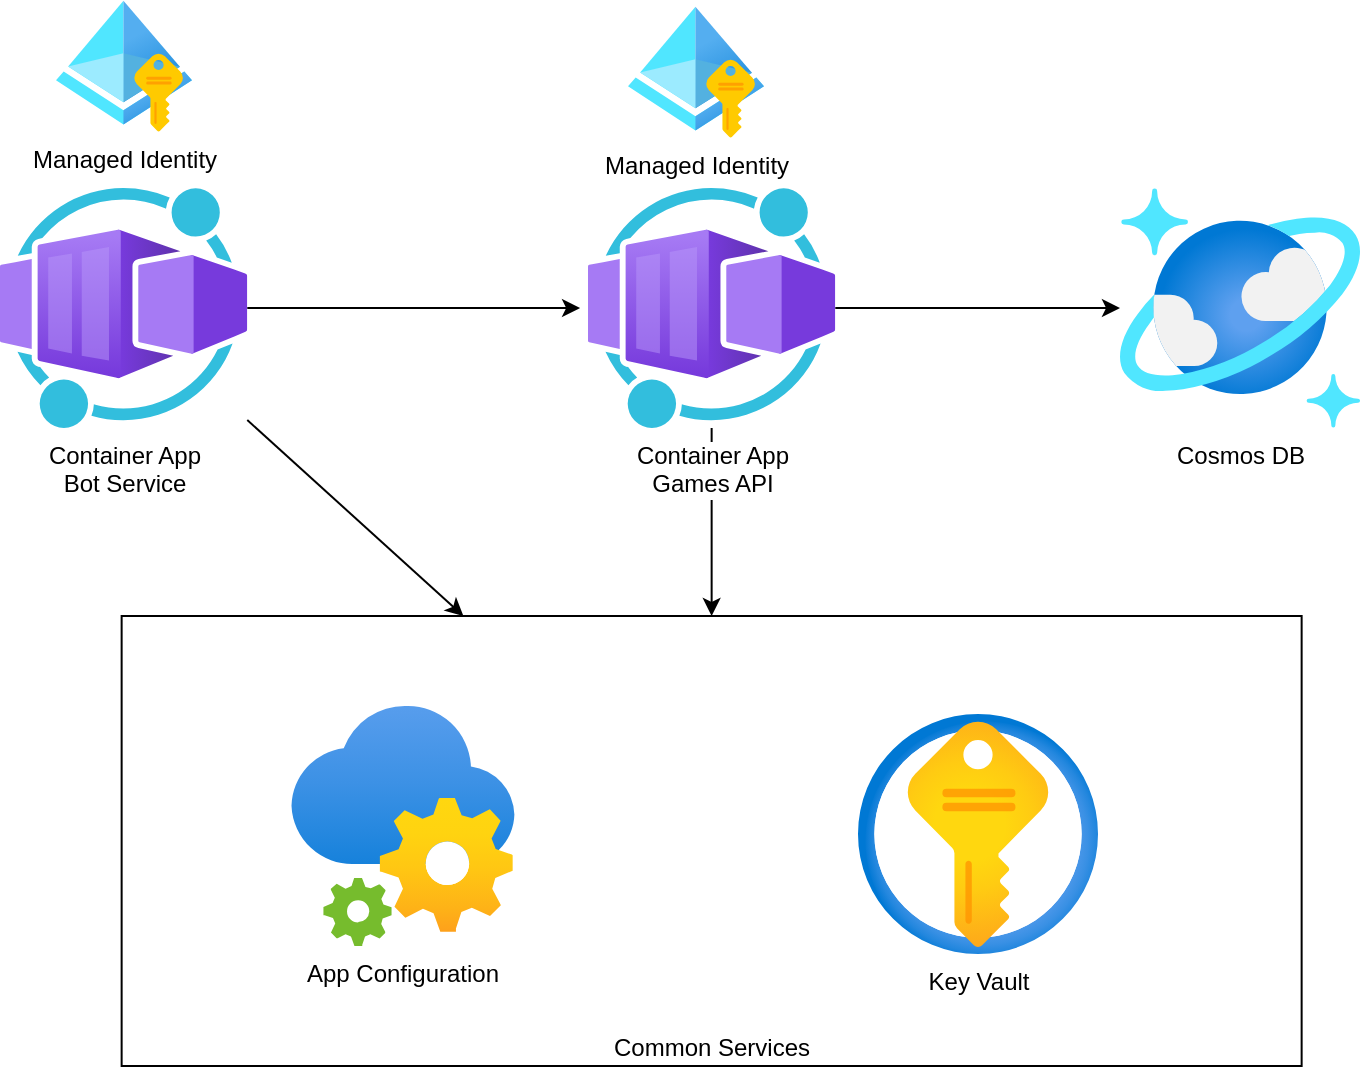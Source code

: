 <mxfile version="22.0.2" type="device">
  <diagram name="Page-1" id="YJaVd2mRH7kxd35NQ7zP">
    <mxGraphModel dx="1164" dy="851" grid="0" gridSize="10" guides="1" tooltips="1" connect="1" arrows="1" fold="1" page="1" pageScale="1" pageWidth="1169" pageHeight="827" math="0" shadow="0">
      <root>
        <mxCell id="0" />
        <mxCell id="1" parent="0" />
        <mxCell id="c-2LaEQzB04zMDGG6wzM-16" value="Common Services" style="rounded=0;whiteSpace=wrap;html=1;verticalAlign=bottom;" parent="1" vertex="1">
          <mxGeometry x="180.82" y="414" width="590" height="225" as="geometry" />
        </mxCell>
        <mxCell id="c-2LaEQzB04zMDGG6wzM-1" value="Key Vault" style="image;aspect=fixed;html=1;points=[];align=center;fontSize=12;image=img/lib/azure2/security/Key_Vaults.svg;" parent="1" vertex="1">
          <mxGeometry x="549" y="463" width="120" height="120" as="geometry" />
        </mxCell>
        <mxCell id="c-2LaEQzB04zMDGG6wzM-11" style="edgeStyle=orthogonalEdgeStyle;rounded=0;orthogonalLoop=1;jettySize=auto;html=1;" parent="1" source="c-2LaEQzB04zMDGG6wzM-2" target="c-2LaEQzB04zMDGG6wzM-10" edge="1">
          <mxGeometry relative="1" as="geometry" />
        </mxCell>
        <mxCell id="c-2LaEQzB04zMDGG6wzM-18" style="edgeStyle=none;rounded=0;orthogonalLoop=1;jettySize=auto;html=1;entryX=0.5;entryY=0;entryDx=0;entryDy=0;" parent="1" source="c-2LaEQzB04zMDGG6wzM-2" target="c-2LaEQzB04zMDGG6wzM-16" edge="1">
          <mxGeometry relative="1" as="geometry" />
        </mxCell>
        <mxCell id="c-2LaEQzB04zMDGG6wzM-2" value="Container App&lt;br&gt;Games API" style="image;aspect=fixed;html=1;points=[];align=center;fontSize=12;image=img/lib/azure2/other/Worker_Container_App.svg;" parent="1" vertex="1">
          <mxGeometry x="414" y="200" width="123.64" height="120" as="geometry" />
        </mxCell>
        <mxCell id="c-2LaEQzB04zMDGG6wzM-17" style="edgeStyle=none;rounded=0;orthogonalLoop=1;jettySize=auto;html=1;" parent="1" source="c-2LaEQzB04zMDGG6wzM-4" target="c-2LaEQzB04zMDGG6wzM-16" edge="1">
          <mxGeometry relative="1" as="geometry" />
        </mxCell>
        <mxCell id="c-2LaEQzB04zMDGG6wzM-4" value="Container App&lt;br&gt;Bot Service" style="image;aspect=fixed;html=1;points=[];align=center;fontSize=12;image=img/lib/azure2/other/Worker_Container_App.svg;" parent="1" vertex="1">
          <mxGeometry x="120" y="200" width="123.64" height="120" as="geometry" />
        </mxCell>
        <mxCell id="c-2LaEQzB04zMDGG6wzM-5" value="App Configuration" style="image;aspect=fixed;html=1;points=[];align=center;fontSize=12;image=img/lib/azure2/integration/App_Configuration.svg;" parent="1" vertex="1">
          <mxGeometry x="265" y="459" width="112.94" height="120" as="geometry" />
        </mxCell>
        <mxCell id="c-2LaEQzB04zMDGG6wzM-6" style="edgeStyle=orthogonalEdgeStyle;rounded=0;orthogonalLoop=1;jettySize=auto;html=1;entryX=-0.032;entryY=0.5;entryDx=0;entryDy=0;entryPerimeter=0;" parent="1" source="c-2LaEQzB04zMDGG6wzM-4" target="c-2LaEQzB04zMDGG6wzM-2" edge="1">
          <mxGeometry relative="1" as="geometry" />
        </mxCell>
        <mxCell id="c-2LaEQzB04zMDGG6wzM-10" value="Cosmos DB" style="image;aspect=fixed;html=1;points=[];align=center;fontSize=12;image=img/lib/azure2/databases/Azure_Cosmos_DB.svg;" parent="1" vertex="1">
          <mxGeometry x="680" y="200" width="120" height="120" as="geometry" />
        </mxCell>
        <mxCell id="MqvdgbNEy2dephECNobF-1" value="Managed Identity" style="image;aspect=fixed;html=1;points=[];align=center;fontSize=12;image=img/lib/azure2/identity/Managed_Identities.svg;" vertex="1" parent="1">
          <mxGeometry x="148" y="106" width="68" height="66" as="geometry" />
        </mxCell>
        <mxCell id="MqvdgbNEy2dephECNobF-2" value="Managed Identity" style="image;aspect=fixed;html=1;points=[];align=center;fontSize=12;image=img/lib/azure2/identity/Managed_Identities.svg;" vertex="1" parent="1">
          <mxGeometry x="434" y="109" width="68" height="66" as="geometry" />
        </mxCell>
      </root>
    </mxGraphModel>
  </diagram>
</mxfile>
